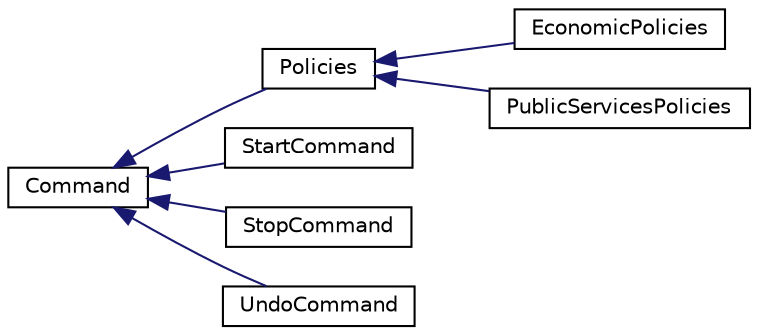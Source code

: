 digraph "Graphical Class Hierarchy"
{
 // LATEX_PDF_SIZE
  edge [fontname="Helvetica",fontsize="10",labelfontname="Helvetica",labelfontsize="10"];
  node [fontname="Helvetica",fontsize="10",shape=record];
  rankdir="LR";
  Node0 [label="Command",height=0.2,width=0.4,color="black", fillcolor="white", style="filled",URL="$classCommand.html",tooltip=" "];
  Node0 -> Node1 [dir="back",color="midnightblue",fontsize="10",style="solid",fontname="Helvetica"];
  Node1 [label="Policies",height=0.2,width=0.4,color="black", fillcolor="white", style="filled",URL="$classPolicies.html",tooltip="Abstract base class for policy commands."];
  Node1 -> Node2 [dir="back",color="midnightblue",fontsize="10",style="solid",fontname="Helvetica"];
  Node2 [label="EconomicPolicies",height=0.2,width=0.4,color="black", fillcolor="white", style="filled",URL="$classEconomicPolicies.html",tooltip="Concrete implementation of economic policies."];
  Node1 -> Node3 [dir="back",color="midnightblue",fontsize="10",style="solid",fontname="Helvetica"];
  Node3 [label="PublicServicesPolicies",height=0.2,width=0.4,color="black", fillcolor="white", style="filled",URL="$classPublicServicesPolicies.html",tooltip="Concrete implementation of public services policies."];
  Node0 -> Node4 [dir="back",color="midnightblue",fontsize="10",style="solid",fontname="Helvetica"];
  Node4 [label="StartCommand",height=0.2,width=0.4,color="black", fillcolor="white", style="filled",URL="$classStartCommand.html",tooltip=" "];
  Node0 -> Node5 [dir="back",color="midnightblue",fontsize="10",style="solid",fontname="Helvetica"];
  Node5 [label="StopCommand",height=0.2,width=0.4,color="black", fillcolor="white", style="filled",URL="$classStopCommand.html",tooltip=" "];
  Node0 -> Node6 [dir="back",color="midnightblue",fontsize="10",style="solid",fontname="Helvetica"];
  Node6 [label="UndoCommand",height=0.2,width=0.4,color="black", fillcolor="white", style="filled",URL="$classUndoCommand.html",tooltip=" "];
}
